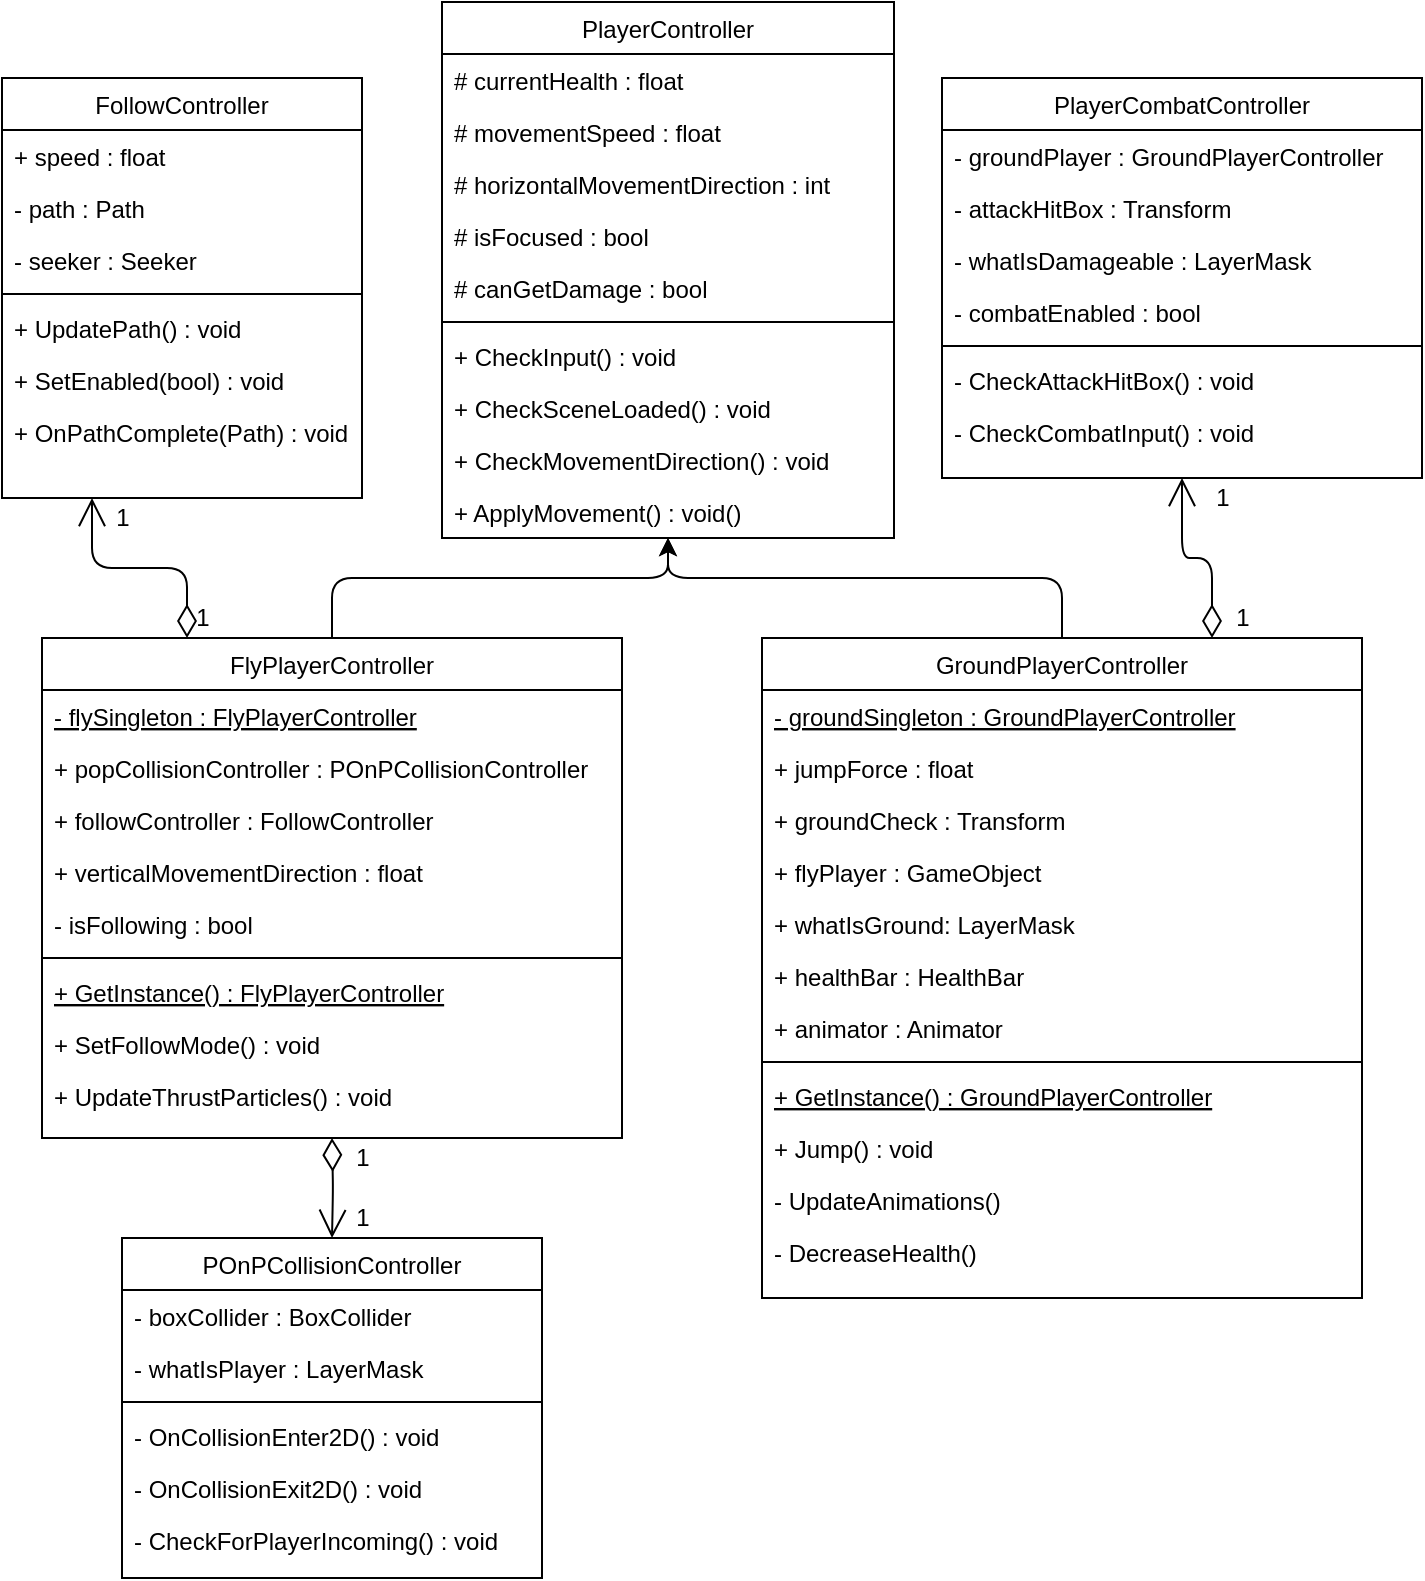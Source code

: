 <mxfile version="14.7.7" type="github">
  <diagram id="C5RBs43oDa-KdzZeNtuy" name="Page-1">
    <mxGraphModel dx="1673" dy="896" grid="1" gridSize="10" guides="1" tooltips="1" connect="1" arrows="1" fold="1" page="1" pageScale="1" pageWidth="827" pageHeight="1169" math="0" shadow="0">
      <root>
        <mxCell id="WIyWlLk6GJQsqaUBKTNV-0" />
        <mxCell id="WIyWlLk6GJQsqaUBKTNV-1" parent="WIyWlLk6GJQsqaUBKTNV-0" />
        <mxCell id="zkfFHV4jXpPFQw0GAbJ--0" value="PlayerController" style="swimlane;fontStyle=0;align=center;verticalAlign=top;childLayout=stackLayout;horizontal=1;startSize=26;horizontalStack=0;resizeParent=1;resizeLast=0;collapsible=1;marginBottom=0;rounded=0;shadow=0;strokeWidth=1;" parent="WIyWlLk6GJQsqaUBKTNV-1" vertex="1">
          <mxGeometry x="300" y="2" width="226" height="268" as="geometry">
            <mxRectangle x="230" y="140" width="160" height="26" as="alternateBounds" />
          </mxGeometry>
        </mxCell>
        <mxCell id="zkfFHV4jXpPFQw0GAbJ--1" value="# currentHealth : float&#xa;" style="text;align=left;verticalAlign=top;spacingLeft=4;spacingRight=4;overflow=hidden;rotatable=0;points=[[0,0.5],[1,0.5]];portConstraint=eastwest;" parent="zkfFHV4jXpPFQw0GAbJ--0" vertex="1">
          <mxGeometry y="26" width="226" height="26" as="geometry" />
        </mxCell>
        <mxCell id="C7ypUC1UuQZdkkqfBEzQ-7" value="# movementSpeed : float" style="text;align=left;verticalAlign=top;spacingLeft=4;spacingRight=4;overflow=hidden;rotatable=0;points=[[0,0.5],[1,0.5]];portConstraint=eastwest;rounded=0;shadow=0;html=0;" vertex="1" parent="zkfFHV4jXpPFQw0GAbJ--0">
          <mxGeometry y="52" width="226" height="26" as="geometry" />
        </mxCell>
        <mxCell id="zkfFHV4jXpPFQw0GAbJ--2" value="# horizontalMovementDirection : int" style="text;align=left;verticalAlign=top;spacingLeft=4;spacingRight=4;overflow=hidden;rotatable=0;points=[[0,0.5],[1,0.5]];portConstraint=eastwest;rounded=0;shadow=0;html=0;" parent="zkfFHV4jXpPFQw0GAbJ--0" vertex="1">
          <mxGeometry y="78" width="226" height="26" as="geometry" />
        </mxCell>
        <mxCell id="zkfFHV4jXpPFQw0GAbJ--3" value="# isFocused : bool" style="text;align=left;verticalAlign=top;spacingLeft=4;spacingRight=4;overflow=hidden;rotatable=0;points=[[0,0.5],[1,0.5]];portConstraint=eastwest;rounded=0;shadow=0;html=0;" parent="zkfFHV4jXpPFQw0GAbJ--0" vertex="1">
          <mxGeometry y="104" width="226" height="26" as="geometry" />
        </mxCell>
        <mxCell id="C7ypUC1UuQZdkkqfBEzQ-0" value="# canGetDamage : bool" style="text;align=left;verticalAlign=top;spacingLeft=4;spacingRight=4;overflow=hidden;rotatable=0;points=[[0,0.5],[1,0.5]];portConstraint=eastwest;rounded=0;shadow=0;html=0;" vertex="1" parent="zkfFHV4jXpPFQw0GAbJ--0">
          <mxGeometry y="130" width="226" height="26" as="geometry" />
        </mxCell>
        <mxCell id="zkfFHV4jXpPFQw0GAbJ--4" value="" style="line;html=1;strokeWidth=1;align=left;verticalAlign=middle;spacingTop=-1;spacingLeft=3;spacingRight=3;rotatable=0;labelPosition=right;points=[];portConstraint=eastwest;" parent="zkfFHV4jXpPFQw0GAbJ--0" vertex="1">
          <mxGeometry y="156" width="226" height="8" as="geometry" />
        </mxCell>
        <mxCell id="zkfFHV4jXpPFQw0GAbJ--5" value="+ CheckInput() : void" style="text;align=left;verticalAlign=top;spacingLeft=4;spacingRight=4;overflow=hidden;rotatable=0;points=[[0,0.5],[1,0.5]];portConstraint=eastwest;" parent="zkfFHV4jXpPFQw0GAbJ--0" vertex="1">
          <mxGeometry y="164" width="226" height="26" as="geometry" />
        </mxCell>
        <mxCell id="C7ypUC1UuQZdkkqfBEzQ-2" value="+ CheckSceneLoaded() : void" style="text;align=left;verticalAlign=top;spacingLeft=4;spacingRight=4;overflow=hidden;rotatable=0;points=[[0,0.5],[1,0.5]];portConstraint=eastwest;" vertex="1" parent="zkfFHV4jXpPFQw0GAbJ--0">
          <mxGeometry y="190" width="226" height="26" as="geometry" />
        </mxCell>
        <mxCell id="C7ypUC1UuQZdkkqfBEzQ-1" value="+ CheckMovementDirection() : void" style="text;align=left;verticalAlign=top;spacingLeft=4;spacingRight=4;overflow=hidden;rotatable=0;points=[[0,0.5],[1,0.5]];portConstraint=eastwest;" vertex="1" parent="zkfFHV4jXpPFQw0GAbJ--0">
          <mxGeometry y="216" width="226" height="26" as="geometry" />
        </mxCell>
        <mxCell id="C7ypUC1UuQZdkkqfBEzQ-3" value="+ ApplyMovement() : void()" style="text;align=left;verticalAlign=top;spacingLeft=4;spacingRight=4;overflow=hidden;rotatable=0;points=[[0,0.5],[1,0.5]];portConstraint=eastwest;" vertex="1" parent="zkfFHV4jXpPFQw0GAbJ--0">
          <mxGeometry y="242" width="226" height="26" as="geometry" />
        </mxCell>
        <mxCell id="zkfFHV4jXpPFQw0GAbJ--6" value="FlyPlayerController" style="swimlane;fontStyle=0;align=center;verticalAlign=top;childLayout=stackLayout;horizontal=1;startSize=26;horizontalStack=0;resizeParent=1;resizeLast=0;collapsible=1;marginBottom=0;rounded=0;shadow=0;strokeWidth=1;" parent="WIyWlLk6GJQsqaUBKTNV-1" vertex="1">
          <mxGeometry x="100" y="320" width="290" height="250" as="geometry">
            <mxRectangle x="130" y="380" width="160" height="26" as="alternateBounds" />
          </mxGeometry>
        </mxCell>
        <mxCell id="zkfFHV4jXpPFQw0GAbJ--7" value="- flySingleton : FlyPlayerController" style="text;align=left;verticalAlign=top;spacingLeft=4;spacingRight=4;overflow=hidden;rotatable=0;points=[[0,0.5],[1,0.5]];portConstraint=eastwest;fontStyle=4" parent="zkfFHV4jXpPFQw0GAbJ--6" vertex="1">
          <mxGeometry y="26" width="290" height="26" as="geometry" />
        </mxCell>
        <mxCell id="zkfFHV4jXpPFQw0GAbJ--8" value="+ popCollisionController : POnPCollisionController" style="text;align=left;verticalAlign=top;spacingLeft=4;spacingRight=4;overflow=hidden;rotatable=0;points=[[0,0.5],[1,0.5]];portConstraint=eastwest;rounded=0;shadow=0;html=0;" parent="zkfFHV4jXpPFQw0GAbJ--6" vertex="1">
          <mxGeometry y="52" width="290" height="26" as="geometry" />
        </mxCell>
        <mxCell id="C7ypUC1UuQZdkkqfBEzQ-6" value="+ followController : FollowController" style="text;align=left;verticalAlign=top;spacingLeft=4;spacingRight=4;overflow=hidden;rotatable=0;points=[[0,0.5],[1,0.5]];portConstraint=eastwest;rounded=0;shadow=0;html=0;" vertex="1" parent="zkfFHV4jXpPFQw0GAbJ--6">
          <mxGeometry y="78" width="290" height="26" as="geometry" />
        </mxCell>
        <mxCell id="C7ypUC1UuQZdkkqfBEzQ-8" value="+ verticalMovementDirection : float" style="text;align=left;verticalAlign=top;spacingLeft=4;spacingRight=4;overflow=hidden;rotatable=0;points=[[0,0.5],[1,0.5]];portConstraint=eastwest;rounded=0;shadow=0;html=0;" vertex="1" parent="zkfFHV4jXpPFQw0GAbJ--6">
          <mxGeometry y="104" width="290" height="26" as="geometry" />
        </mxCell>
        <mxCell id="C7ypUC1UuQZdkkqfBEzQ-9" value="- isFollowing : bool" style="text;align=left;verticalAlign=top;spacingLeft=4;spacingRight=4;overflow=hidden;rotatable=0;points=[[0,0.5],[1,0.5]];portConstraint=eastwest;rounded=0;shadow=0;html=0;" vertex="1" parent="zkfFHV4jXpPFQw0GAbJ--6">
          <mxGeometry y="130" width="290" height="26" as="geometry" />
        </mxCell>
        <mxCell id="zkfFHV4jXpPFQw0GAbJ--9" value="" style="line;html=1;strokeWidth=1;align=left;verticalAlign=middle;spacingTop=-1;spacingLeft=3;spacingRight=3;rotatable=0;labelPosition=right;points=[];portConstraint=eastwest;" parent="zkfFHV4jXpPFQw0GAbJ--6" vertex="1">
          <mxGeometry y="156" width="290" height="8" as="geometry" />
        </mxCell>
        <mxCell id="zkfFHV4jXpPFQw0GAbJ--10" value="+ GetInstance() : FlyPlayerController" style="text;align=left;verticalAlign=top;spacingLeft=4;spacingRight=4;overflow=hidden;rotatable=0;points=[[0,0.5],[1,0.5]];portConstraint=eastwest;fontStyle=4" parent="zkfFHV4jXpPFQw0GAbJ--6" vertex="1">
          <mxGeometry y="164" width="290" height="26" as="geometry" />
        </mxCell>
        <mxCell id="zkfFHV4jXpPFQw0GAbJ--11" value="+ SetFollowMode() : void" style="text;align=left;verticalAlign=top;spacingLeft=4;spacingRight=4;overflow=hidden;rotatable=0;points=[[0,0.5],[1,0.5]];portConstraint=eastwest;" parent="zkfFHV4jXpPFQw0GAbJ--6" vertex="1">
          <mxGeometry y="190" width="290" height="26" as="geometry" />
        </mxCell>
        <mxCell id="C7ypUC1UuQZdkkqfBEzQ-10" value="+ UpdateThrustParticles() : void" style="text;align=left;verticalAlign=top;spacingLeft=4;spacingRight=4;overflow=hidden;rotatable=0;points=[[0,0.5],[1,0.5]];portConstraint=eastwest;" vertex="1" parent="zkfFHV4jXpPFQw0GAbJ--6">
          <mxGeometry y="216" width="290" height="26" as="geometry" />
        </mxCell>
        <mxCell id="zkfFHV4jXpPFQw0GAbJ--13" value="GroundPlayerController" style="swimlane;fontStyle=0;align=center;verticalAlign=top;childLayout=stackLayout;horizontal=1;startSize=26;horizontalStack=0;resizeParent=1;resizeLast=0;collapsible=1;marginBottom=0;rounded=0;shadow=0;strokeWidth=1;" parent="WIyWlLk6GJQsqaUBKTNV-1" vertex="1">
          <mxGeometry x="460" y="320" width="300" height="330" as="geometry">
            <mxRectangle x="340" y="380" width="170" height="26" as="alternateBounds" />
          </mxGeometry>
        </mxCell>
        <mxCell id="C7ypUC1UuQZdkkqfBEzQ-26" value="- groundSingleton : GroundPlayerController" style="text;align=left;verticalAlign=top;spacingLeft=4;spacingRight=4;overflow=hidden;rotatable=0;points=[[0,0.5],[1,0.5]];portConstraint=eastwest;fontStyle=4" vertex="1" parent="zkfFHV4jXpPFQw0GAbJ--13">
          <mxGeometry y="26" width="300" height="26" as="geometry" />
        </mxCell>
        <mxCell id="C7ypUC1UuQZdkkqfBEzQ-27" value="+ jumpForce : float" style="text;align=left;verticalAlign=top;spacingLeft=4;spacingRight=4;overflow=hidden;rotatable=0;points=[[0,0.5],[1,0.5]];portConstraint=eastwest;fontStyle=0" vertex="1" parent="zkfFHV4jXpPFQw0GAbJ--13">
          <mxGeometry y="52" width="300" height="26" as="geometry" />
        </mxCell>
        <mxCell id="C7ypUC1UuQZdkkqfBEzQ-32" value="+ groundCheck : Transform" style="text;align=left;verticalAlign=top;spacingLeft=4;spacingRight=4;overflow=hidden;rotatable=0;points=[[0,0.5],[1,0.5]];portConstraint=eastwest;fontStyle=0" vertex="1" parent="zkfFHV4jXpPFQw0GAbJ--13">
          <mxGeometry y="78" width="300" height="26" as="geometry" />
        </mxCell>
        <mxCell id="C7ypUC1UuQZdkkqfBEzQ-38" value="+ flyPlayer : GameObject" style="text;align=left;verticalAlign=top;spacingLeft=4;spacingRight=4;overflow=hidden;rotatable=0;points=[[0,0.5],[1,0.5]];portConstraint=eastwest;fontStyle=0" vertex="1" parent="zkfFHV4jXpPFQw0GAbJ--13">
          <mxGeometry y="104" width="300" height="26" as="geometry" />
        </mxCell>
        <mxCell id="C7ypUC1UuQZdkkqfBEzQ-39" value="+ whatIsGround: LayerMask" style="text;align=left;verticalAlign=top;spacingLeft=4;spacingRight=4;overflow=hidden;rotatable=0;points=[[0,0.5],[1,0.5]];portConstraint=eastwest;fontStyle=0" vertex="1" parent="zkfFHV4jXpPFQw0GAbJ--13">
          <mxGeometry y="130" width="300" height="26" as="geometry" />
        </mxCell>
        <mxCell id="C7ypUC1UuQZdkkqfBEzQ-47" value="+ healthBar : HealthBar" style="text;align=left;verticalAlign=top;spacingLeft=4;spacingRight=4;overflow=hidden;rotatable=0;points=[[0,0.5],[1,0.5]];portConstraint=eastwest;fontStyle=0" vertex="1" parent="zkfFHV4jXpPFQw0GAbJ--13">
          <mxGeometry y="156" width="300" height="26" as="geometry" />
        </mxCell>
        <mxCell id="C7ypUC1UuQZdkkqfBEzQ-50" value="+ animator : Animator" style="text;align=left;verticalAlign=top;spacingLeft=4;spacingRight=4;overflow=hidden;rotatable=0;points=[[0,0.5],[1,0.5]];portConstraint=eastwest;fontStyle=0" vertex="1" parent="zkfFHV4jXpPFQw0GAbJ--13">
          <mxGeometry y="182" width="300" height="26" as="geometry" />
        </mxCell>
        <mxCell id="zkfFHV4jXpPFQw0GAbJ--15" value="" style="line;html=1;strokeWidth=1;align=left;verticalAlign=middle;spacingTop=-1;spacingLeft=3;spacingRight=3;rotatable=0;labelPosition=right;points=[];portConstraint=eastwest;" parent="zkfFHV4jXpPFQw0GAbJ--13" vertex="1">
          <mxGeometry y="208" width="300" height="8" as="geometry" />
        </mxCell>
        <mxCell id="C7ypUC1UuQZdkkqfBEzQ-48" value="+ GetInstance() : GroundPlayerController" style="text;align=left;verticalAlign=top;spacingLeft=4;spacingRight=4;overflow=hidden;rotatable=0;points=[[0,0.5],[1,0.5]];portConstraint=eastwest;fontStyle=4" vertex="1" parent="zkfFHV4jXpPFQw0GAbJ--13">
          <mxGeometry y="216" width="300" height="26" as="geometry" />
        </mxCell>
        <mxCell id="C7ypUC1UuQZdkkqfBEzQ-49" value="+ Jump() : void" style="text;align=left;verticalAlign=top;spacingLeft=4;spacingRight=4;overflow=hidden;rotatable=0;points=[[0,0.5],[1,0.5]];portConstraint=eastwest;fontStyle=0" vertex="1" parent="zkfFHV4jXpPFQw0GAbJ--13">
          <mxGeometry y="242" width="300" height="26" as="geometry" />
        </mxCell>
        <mxCell id="C7ypUC1UuQZdkkqfBEzQ-51" value="- UpdateAnimations()" style="text;align=left;verticalAlign=top;spacingLeft=4;spacingRight=4;overflow=hidden;rotatable=0;points=[[0,0.5],[1,0.5]];portConstraint=eastwest;fontStyle=0" vertex="1" parent="zkfFHV4jXpPFQw0GAbJ--13">
          <mxGeometry y="268" width="300" height="26" as="geometry" />
        </mxCell>
        <mxCell id="C7ypUC1UuQZdkkqfBEzQ-52" value="- DecreaseHealth()" style="text;align=left;verticalAlign=top;spacingLeft=4;spacingRight=4;overflow=hidden;rotatable=0;points=[[0,0.5],[1,0.5]];portConstraint=eastwest;fontStyle=0" vertex="1" parent="zkfFHV4jXpPFQw0GAbJ--13">
          <mxGeometry y="294" width="300" height="26" as="geometry" />
        </mxCell>
        <mxCell id="C7ypUC1UuQZdkkqfBEzQ-4" value="" style="endArrow=classic;html=1;entryX=0.5;entryY=1;entryDx=0;entryDy=0;exitX=0.5;exitY=0;exitDx=0;exitDy=0;" edge="1" parent="WIyWlLk6GJQsqaUBKTNV-1" source="zkfFHV4jXpPFQw0GAbJ--13" target="zkfFHV4jXpPFQw0GAbJ--0">
          <mxGeometry width="50" height="50" relative="1" as="geometry">
            <mxPoint x="500" y="370" as="sourcePoint" />
            <mxPoint x="340" y="300" as="targetPoint" />
            <Array as="points">
              <mxPoint x="610" y="290" />
              <mxPoint x="413" y="290" />
            </Array>
          </mxGeometry>
        </mxCell>
        <mxCell id="C7ypUC1UuQZdkkqfBEzQ-5" value="" style="endArrow=classic;html=1;exitX=0.5;exitY=0;exitDx=0;exitDy=0;entryX=0.5;entryY=1;entryDx=0;entryDy=0;" edge="1" parent="WIyWlLk6GJQsqaUBKTNV-1" source="zkfFHV4jXpPFQw0GAbJ--6" target="zkfFHV4jXpPFQw0GAbJ--0">
          <mxGeometry width="50" height="50" relative="1" as="geometry">
            <mxPoint x="383" y="332" as="sourcePoint" />
            <mxPoint x="370" y="290" as="targetPoint" />
            <Array as="points">
              <mxPoint x="245" y="290" />
              <mxPoint x="413" y="290" />
            </Array>
          </mxGeometry>
        </mxCell>
        <mxCell id="C7ypUC1UuQZdkkqfBEzQ-11" value="PlayerCombatController" style="swimlane;fontStyle=0;align=center;verticalAlign=top;childLayout=stackLayout;horizontal=1;startSize=26;horizontalStack=0;resizeParent=1;resizeLast=0;collapsible=1;marginBottom=0;rounded=0;shadow=0;strokeWidth=1;" vertex="1" parent="WIyWlLk6GJQsqaUBKTNV-1">
          <mxGeometry x="550" y="40" width="240" height="200" as="geometry">
            <mxRectangle x="340" y="380" width="170" height="26" as="alternateBounds" />
          </mxGeometry>
        </mxCell>
        <mxCell id="C7ypUC1UuQZdkkqfBEzQ-12" value="- groundPlayer : GroundPlayerController" style="text;align=left;verticalAlign=top;spacingLeft=4;spacingRight=4;overflow=hidden;rotatable=0;points=[[0,0.5],[1,0.5]];portConstraint=eastwest;" vertex="1" parent="C7ypUC1UuQZdkkqfBEzQ-11">
          <mxGeometry y="26" width="240" height="26" as="geometry" />
        </mxCell>
        <mxCell id="C7ypUC1UuQZdkkqfBEzQ-62" value="- attackHitBox : Transform" style="text;align=left;verticalAlign=top;spacingLeft=4;spacingRight=4;overflow=hidden;rotatable=0;points=[[0,0.5],[1,0.5]];portConstraint=eastwest;" vertex="1" parent="C7ypUC1UuQZdkkqfBEzQ-11">
          <mxGeometry y="52" width="240" height="26" as="geometry" />
        </mxCell>
        <mxCell id="C7ypUC1UuQZdkkqfBEzQ-60" value="- whatIsDamageable : LayerMask" style="text;align=left;verticalAlign=top;spacingLeft=4;spacingRight=4;overflow=hidden;rotatable=0;points=[[0,0.5],[1,0.5]];portConstraint=eastwest;" vertex="1" parent="C7ypUC1UuQZdkkqfBEzQ-11">
          <mxGeometry y="78" width="240" height="26" as="geometry" />
        </mxCell>
        <mxCell id="C7ypUC1UuQZdkkqfBEzQ-61" value="- combatEnabled : bool" style="text;align=left;verticalAlign=top;spacingLeft=4;spacingRight=4;overflow=hidden;rotatable=0;points=[[0,0.5],[1,0.5]];portConstraint=eastwest;" vertex="1" parent="C7ypUC1UuQZdkkqfBEzQ-11">
          <mxGeometry y="104" width="240" height="26" as="geometry" />
        </mxCell>
        <mxCell id="C7ypUC1UuQZdkkqfBEzQ-13" value="" style="line;html=1;strokeWidth=1;align=left;verticalAlign=middle;spacingTop=-1;spacingLeft=3;spacingRight=3;rotatable=0;labelPosition=right;points=[];portConstraint=eastwest;" vertex="1" parent="C7ypUC1UuQZdkkqfBEzQ-11">
          <mxGeometry y="130" width="240" height="8" as="geometry" />
        </mxCell>
        <mxCell id="C7ypUC1UuQZdkkqfBEzQ-58" value="- CheckAttackHitBox() : void" style="text;align=left;verticalAlign=top;spacingLeft=4;spacingRight=4;overflow=hidden;rotatable=0;points=[[0,0.5],[1,0.5]];portConstraint=eastwest;" vertex="1" parent="C7ypUC1UuQZdkkqfBEzQ-11">
          <mxGeometry y="138" width="240" height="26" as="geometry" />
        </mxCell>
        <mxCell id="C7ypUC1UuQZdkkqfBEzQ-59" value="- CheckCombatInput() : void" style="text;align=left;verticalAlign=top;spacingLeft=4;spacingRight=4;overflow=hidden;rotatable=0;points=[[0,0.5],[1,0.5]];portConstraint=eastwest;" vertex="1" parent="C7ypUC1UuQZdkkqfBEzQ-11">
          <mxGeometry y="164" width="240" height="26" as="geometry" />
        </mxCell>
        <mxCell id="C7ypUC1UuQZdkkqfBEzQ-19" value="FollowController" style="swimlane;fontStyle=0;align=center;verticalAlign=top;childLayout=stackLayout;horizontal=1;startSize=26;horizontalStack=0;resizeParent=1;resizeLast=0;collapsible=1;marginBottom=0;rounded=0;shadow=0;strokeWidth=1;" vertex="1" parent="WIyWlLk6GJQsqaUBKTNV-1">
          <mxGeometry x="80" y="40" width="180" height="210" as="geometry">
            <mxRectangle x="340" y="380" width="170" height="26" as="alternateBounds" />
          </mxGeometry>
        </mxCell>
        <mxCell id="C7ypUC1UuQZdkkqfBEzQ-20" value="+ speed : float&#xa;" style="text;align=left;verticalAlign=top;spacingLeft=4;spacingRight=4;overflow=hidden;rotatable=0;points=[[0,0.5],[1,0.5]];portConstraint=eastwest;" vertex="1" parent="C7ypUC1UuQZdkkqfBEzQ-19">
          <mxGeometry y="26" width="180" height="26" as="geometry" />
        </mxCell>
        <mxCell id="C7ypUC1UuQZdkkqfBEzQ-63" value="- path : Path&#xa;" style="text;align=left;verticalAlign=top;spacingLeft=4;spacingRight=4;overflow=hidden;rotatable=0;points=[[0,0.5],[1,0.5]];portConstraint=eastwest;" vertex="1" parent="C7ypUC1UuQZdkkqfBEzQ-19">
          <mxGeometry y="52" width="180" height="26" as="geometry" />
        </mxCell>
        <mxCell id="C7ypUC1UuQZdkkqfBEzQ-64" value="- seeker : Seeker" style="text;align=left;verticalAlign=top;spacingLeft=4;spacingRight=4;overflow=hidden;rotatable=0;points=[[0,0.5],[1,0.5]];portConstraint=eastwest;" vertex="1" parent="C7ypUC1UuQZdkkqfBEzQ-19">
          <mxGeometry y="78" width="180" height="26" as="geometry" />
        </mxCell>
        <mxCell id="C7ypUC1UuQZdkkqfBEzQ-21" value="" style="line;html=1;strokeWidth=1;align=left;verticalAlign=middle;spacingTop=-1;spacingLeft=3;spacingRight=3;rotatable=0;labelPosition=right;points=[];portConstraint=eastwest;" vertex="1" parent="C7ypUC1UuQZdkkqfBEzQ-19">
          <mxGeometry y="104" width="180" height="8" as="geometry" />
        </mxCell>
        <mxCell id="C7ypUC1UuQZdkkqfBEzQ-65" value="+ UpdatePath() : void" style="text;align=left;verticalAlign=top;spacingLeft=4;spacingRight=4;overflow=hidden;rotatable=0;points=[[0,0.5],[1,0.5]];portConstraint=eastwest;" vertex="1" parent="C7ypUC1UuQZdkkqfBEzQ-19">
          <mxGeometry y="112" width="180" height="26" as="geometry" />
        </mxCell>
        <mxCell id="C7ypUC1UuQZdkkqfBEzQ-66" value="+ SetEnabled(bool) : void" style="text;align=left;verticalAlign=top;spacingLeft=4;spacingRight=4;overflow=hidden;rotatable=0;points=[[0,0.5],[1,0.5]];portConstraint=eastwest;" vertex="1" parent="C7ypUC1UuQZdkkqfBEzQ-19">
          <mxGeometry y="138" width="180" height="26" as="geometry" />
        </mxCell>
        <mxCell id="C7ypUC1UuQZdkkqfBEzQ-67" value="+ OnPathComplete(Path) : void " style="text;align=left;verticalAlign=top;spacingLeft=4;spacingRight=4;overflow=hidden;rotatable=0;points=[[0,0.5],[1,0.5]];portConstraint=eastwest;" vertex="1" parent="C7ypUC1UuQZdkkqfBEzQ-19">
          <mxGeometry y="164" width="180" height="26" as="geometry" />
        </mxCell>
        <mxCell id="C7ypUC1UuQZdkkqfBEzQ-23" value="POnPCollisionController" style="swimlane;fontStyle=0;align=center;verticalAlign=top;childLayout=stackLayout;horizontal=1;startSize=26;horizontalStack=0;resizeParent=1;resizeLast=0;collapsible=1;marginBottom=0;rounded=0;shadow=0;strokeWidth=1;" vertex="1" parent="WIyWlLk6GJQsqaUBKTNV-1">
          <mxGeometry x="140" y="620" width="210" height="170" as="geometry">
            <mxRectangle x="340" y="380" width="170" height="26" as="alternateBounds" />
          </mxGeometry>
        </mxCell>
        <mxCell id="C7ypUC1UuQZdkkqfBEzQ-24" value="- boxCollider : BoxCollider" style="text;align=left;verticalAlign=top;spacingLeft=4;spacingRight=4;overflow=hidden;rotatable=0;points=[[0,0.5],[1,0.5]];portConstraint=eastwest;" vertex="1" parent="C7ypUC1UuQZdkkqfBEzQ-23">
          <mxGeometry y="26" width="210" height="26" as="geometry" />
        </mxCell>
        <mxCell id="C7ypUC1UuQZdkkqfBEzQ-78" value="- whatIsPlayer : LayerMask" style="text;align=left;verticalAlign=top;spacingLeft=4;spacingRight=4;overflow=hidden;rotatable=0;points=[[0,0.5],[1,0.5]];portConstraint=eastwest;" vertex="1" parent="C7ypUC1UuQZdkkqfBEzQ-23">
          <mxGeometry y="52" width="210" height="26" as="geometry" />
        </mxCell>
        <mxCell id="C7ypUC1UuQZdkkqfBEzQ-25" value="" style="line;html=1;strokeWidth=1;align=left;verticalAlign=middle;spacingTop=-1;spacingLeft=3;spacingRight=3;rotatable=0;labelPosition=right;points=[];portConstraint=eastwest;" vertex="1" parent="C7ypUC1UuQZdkkqfBEzQ-23">
          <mxGeometry y="78" width="210" height="8" as="geometry" />
        </mxCell>
        <mxCell id="C7ypUC1UuQZdkkqfBEzQ-80" value="- OnCollisionEnter2D() : void" style="text;align=left;verticalAlign=top;spacingLeft=4;spacingRight=4;overflow=hidden;rotatable=0;points=[[0,0.5],[1,0.5]];portConstraint=eastwest;" vertex="1" parent="C7ypUC1UuQZdkkqfBEzQ-23">
          <mxGeometry y="86" width="210" height="26" as="geometry" />
        </mxCell>
        <mxCell id="C7ypUC1UuQZdkkqfBEzQ-83" value="- OnCollisionExit2D() : void" style="text;align=left;verticalAlign=top;spacingLeft=4;spacingRight=4;overflow=hidden;rotatable=0;points=[[0,0.5],[1,0.5]];portConstraint=eastwest;" vertex="1" parent="C7ypUC1UuQZdkkqfBEzQ-23">
          <mxGeometry y="112" width="210" height="26" as="geometry" />
        </mxCell>
        <mxCell id="C7ypUC1UuQZdkkqfBEzQ-81" value="- CheckForPlayerIncoming() : void" style="text;align=left;verticalAlign=top;spacingLeft=4;spacingRight=4;overflow=hidden;rotatable=0;points=[[0,0.5],[1,0.5]];portConstraint=eastwest;" vertex="1" parent="C7ypUC1UuQZdkkqfBEzQ-23">
          <mxGeometry y="138" width="210" height="26" as="geometry" />
        </mxCell>
        <mxCell id="C7ypUC1UuQZdkkqfBEzQ-54" value="1" style="text;html=1;align=center;verticalAlign=middle;resizable=0;points=[];autosize=1;strokeColor=none;" vertex="1" parent="WIyWlLk6GJQsqaUBKTNV-1">
          <mxGeometry x="680" y="240" width="20" height="20" as="geometry" />
        </mxCell>
        <mxCell id="C7ypUC1UuQZdkkqfBEzQ-56" value="1" style="text;html=1;align=center;verticalAlign=middle;resizable=0;points=[];autosize=1;strokeColor=none;" vertex="1" parent="WIyWlLk6GJQsqaUBKTNV-1">
          <mxGeometry x="690" y="300" width="20" height="20" as="geometry" />
        </mxCell>
        <mxCell id="C7ypUC1UuQZdkkqfBEzQ-76" value="1" style="text;html=1;align=center;verticalAlign=middle;resizable=0;points=[];autosize=1;strokeColor=none;" vertex="1" parent="WIyWlLk6GJQsqaUBKTNV-1">
          <mxGeometry x="170" y="300" width="20" height="20" as="geometry" />
        </mxCell>
        <mxCell id="C7ypUC1UuQZdkkqfBEzQ-77" value="1" style="text;html=1;align=center;verticalAlign=middle;resizable=0;points=[];autosize=1;strokeColor=none;" vertex="1" parent="WIyWlLk6GJQsqaUBKTNV-1">
          <mxGeometry x="130" y="250" width="20" height="20" as="geometry" />
        </mxCell>
        <mxCell id="C7ypUC1UuQZdkkqfBEzQ-87" value="1" style="text;html=1;align=center;verticalAlign=middle;resizable=0;points=[];autosize=1;strokeColor=none;" vertex="1" parent="WIyWlLk6GJQsqaUBKTNV-1">
          <mxGeometry x="250" y="570" width="20" height="20" as="geometry" />
        </mxCell>
        <mxCell id="C7ypUC1UuQZdkkqfBEzQ-88" value="" style="endArrow=open;html=1;endSize=12;startArrow=diamondThin;startSize=14;startFill=0;edgeStyle=orthogonalEdgeStyle;align=left;verticalAlign=bottom;exitX=0.75;exitY=0;exitDx=0;exitDy=0;entryX=0.5;entryY=1;entryDx=0;entryDy=0;" edge="1" parent="WIyWlLk6GJQsqaUBKTNV-1" source="zkfFHV4jXpPFQw0GAbJ--13" target="C7ypUC1UuQZdkkqfBEzQ-11">
          <mxGeometry x="-1" y="3" relative="1" as="geometry">
            <mxPoint x="570" y="350" as="sourcePoint" />
            <mxPoint x="650" y="270" as="targetPoint" />
          </mxGeometry>
        </mxCell>
        <mxCell id="C7ypUC1UuQZdkkqfBEzQ-89" value="" style="endArrow=open;html=1;endSize=12;startArrow=diamondThin;startSize=14;startFill=0;edgeStyle=orthogonalEdgeStyle;align=left;verticalAlign=bottom;exitX=0.25;exitY=0;exitDx=0;exitDy=0;entryX=0.25;entryY=1;entryDx=0;entryDy=0;" edge="1" parent="WIyWlLk6GJQsqaUBKTNV-1" source="zkfFHV4jXpPFQw0GAbJ--6" target="C7ypUC1UuQZdkkqfBEzQ-19">
          <mxGeometry x="-1" y="3" relative="1" as="geometry">
            <mxPoint x="65" y="350" as="sourcePoint" />
            <mxPoint x="50" y="270" as="targetPoint" />
          </mxGeometry>
        </mxCell>
        <mxCell id="C7ypUC1UuQZdkkqfBEzQ-90" value="" style="endArrow=open;html=1;endSize=12;startArrow=diamondThin;startSize=14;startFill=0;edgeStyle=orthogonalEdgeStyle;align=left;verticalAlign=bottom;entryX=0.5;entryY=0;entryDx=0;entryDy=0;" edge="1" parent="WIyWlLk6GJQsqaUBKTNV-1" target="C7ypUC1UuQZdkkqfBEzQ-23">
          <mxGeometry x="-1" y="3" relative="1" as="geometry">
            <mxPoint x="245" y="570" as="sourcePoint" />
            <mxPoint x="180" y="260" as="targetPoint" />
          </mxGeometry>
        </mxCell>
        <mxCell id="C7ypUC1UuQZdkkqfBEzQ-91" value="1" style="text;html=1;align=center;verticalAlign=middle;resizable=0;points=[];autosize=1;strokeColor=none;" vertex="1" parent="WIyWlLk6GJQsqaUBKTNV-1">
          <mxGeometry x="250" y="600" width="20" height="20" as="geometry" />
        </mxCell>
      </root>
    </mxGraphModel>
  </diagram>
</mxfile>

